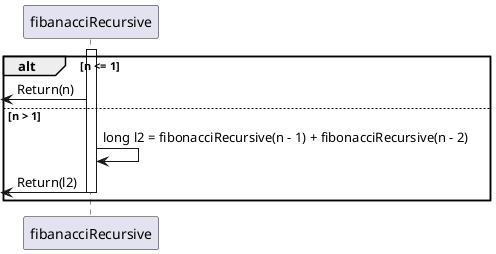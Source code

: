 @startuml
'https://plantuml.com/sequence-diagram

activate fibanacciRecursive
alt n <= 1
    [<- fibanacciRecursive: Return(n)

else n > 1

    fibanacciRecursive -> fibanacciRecursive: long l2 = fibonacciRecursive(n - 1) + fibonacciRecursive(n - 2)
    [<- fibanacciRecursive: Return(l2)

  deactivate fibanacciRecursive
end
@enduml